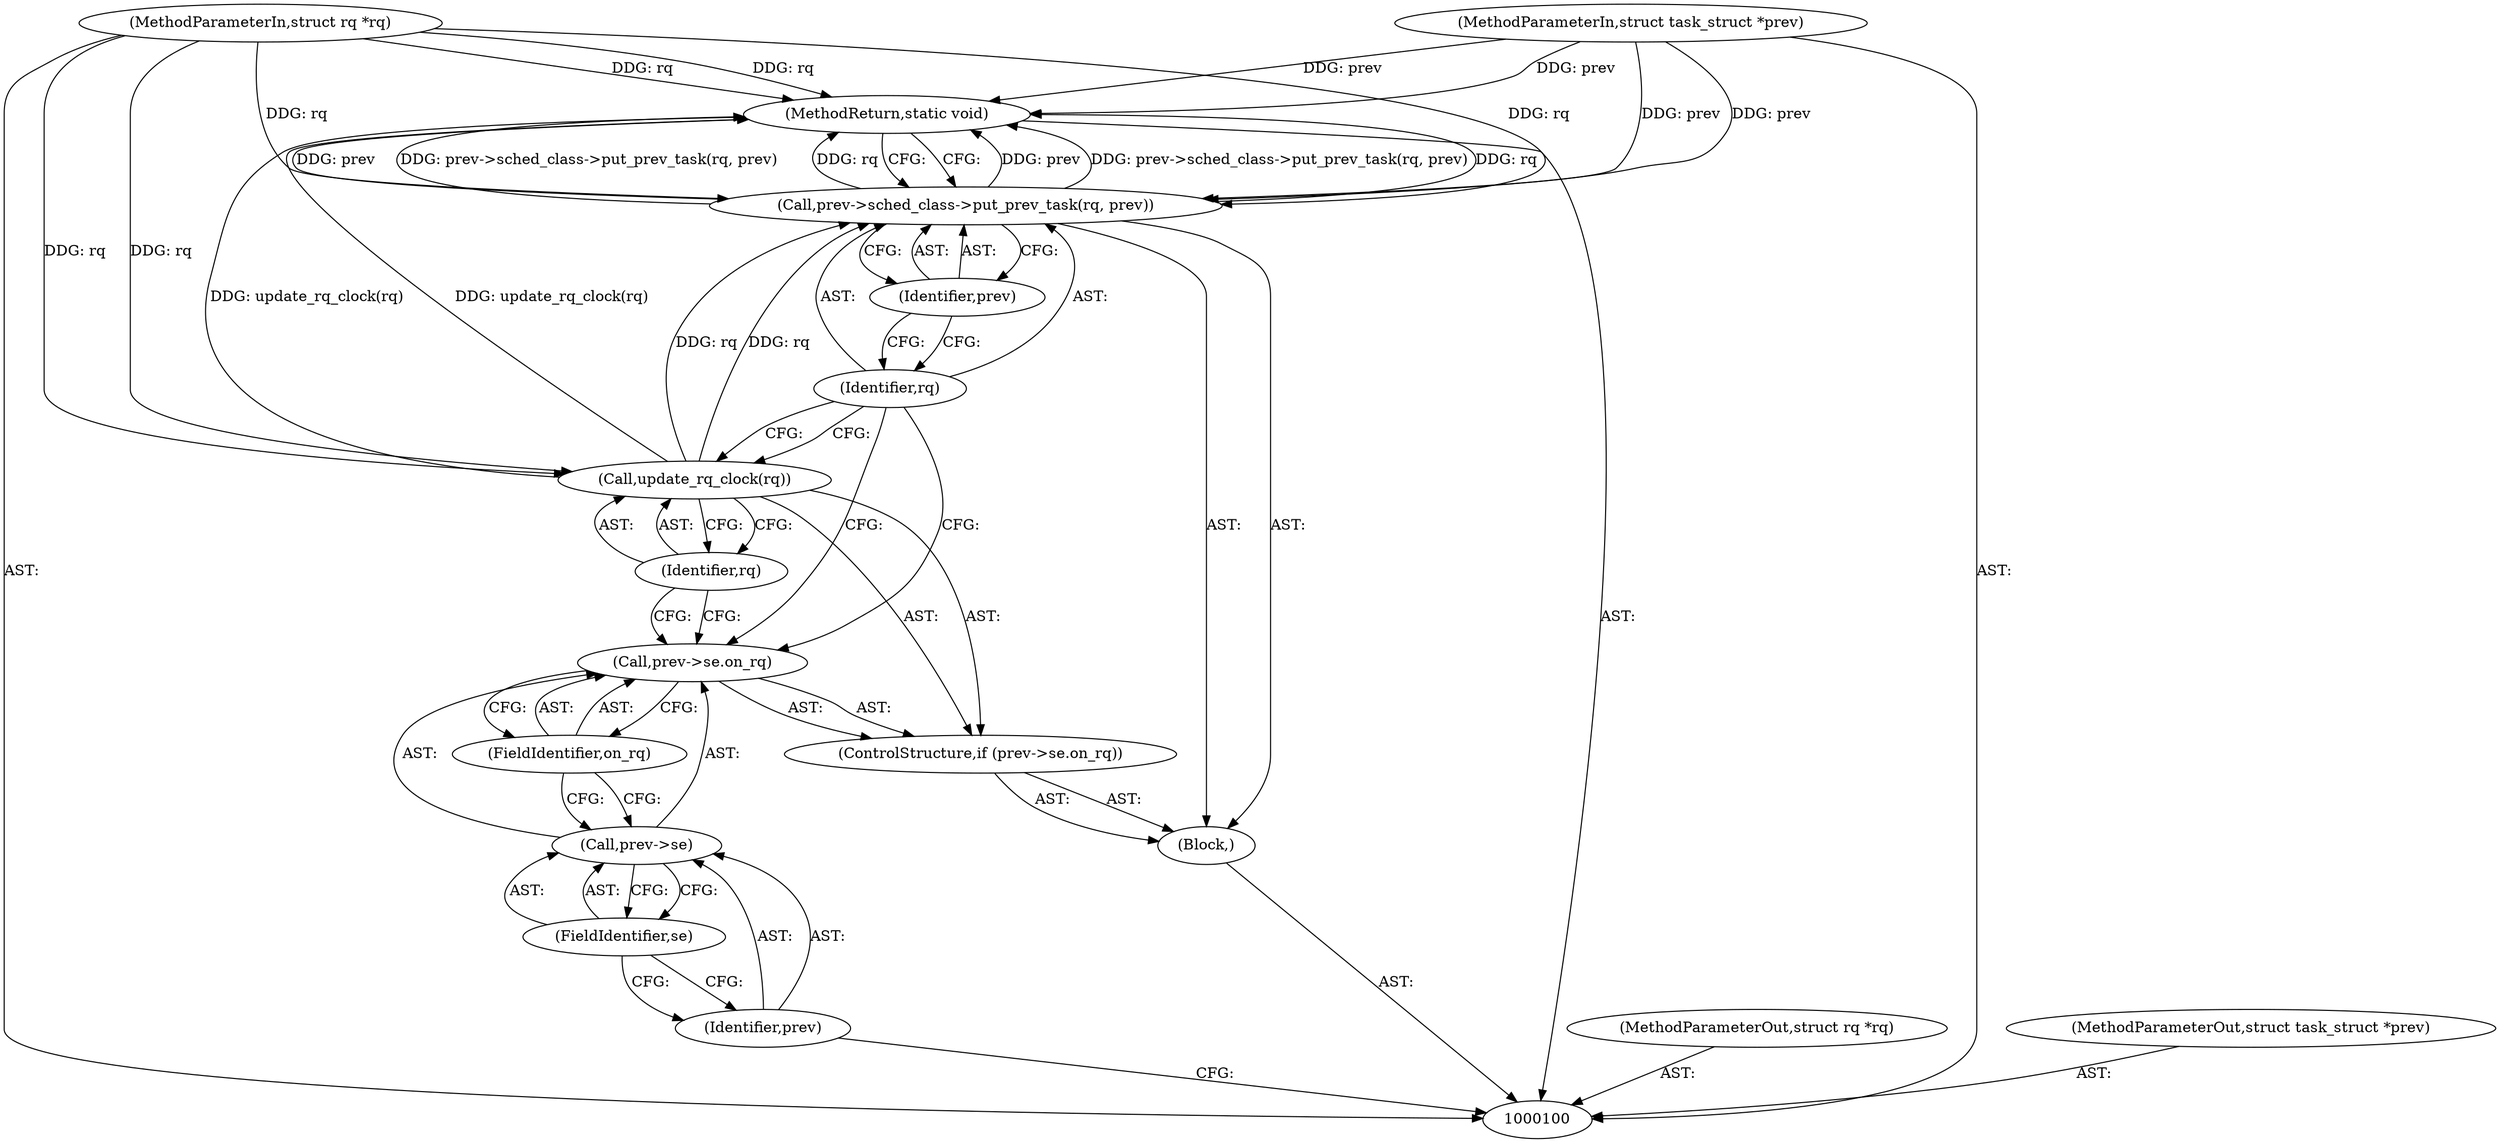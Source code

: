 digraph "0_linux_f26f9aff6aaf67e9a430d16c266f91b13a5bff64_1" {
"1000115" [label="(MethodReturn,static void)"];
"1000101" [label="(MethodParameterIn,struct rq *rq)"];
"1000140" [label="(MethodParameterOut,struct rq *rq)"];
"1000102" [label="(MethodParameterIn,struct task_struct *prev)"];
"1000141" [label="(MethodParameterOut,struct task_struct *prev)"];
"1000103" [label="(Block,)"];
"1000108" [label="(FieldIdentifier,se)"];
"1000109" [label="(FieldIdentifier,on_rq)"];
"1000104" [label="(ControlStructure,if (prev->se.on_rq))"];
"1000105" [label="(Call,prev->se.on_rq)"];
"1000106" [label="(Call,prev->se)"];
"1000107" [label="(Identifier,prev)"];
"1000111" [label="(Identifier,rq)"];
"1000110" [label="(Call,update_rq_clock(rq))"];
"1000112" [label="(Call,prev->sched_class->put_prev_task(rq, prev))"];
"1000113" [label="(Identifier,rq)"];
"1000114" [label="(Identifier,prev)"];
"1000115" -> "1000100"  [label="AST: "];
"1000115" -> "1000112"  [label="CFG: "];
"1000112" -> "1000115"  [label="DDG: prev"];
"1000112" -> "1000115"  [label="DDG: prev->sched_class->put_prev_task(rq, prev)"];
"1000112" -> "1000115"  [label="DDG: rq"];
"1000102" -> "1000115"  [label="DDG: prev"];
"1000101" -> "1000115"  [label="DDG: rq"];
"1000110" -> "1000115"  [label="DDG: update_rq_clock(rq)"];
"1000101" -> "1000100"  [label="AST: "];
"1000101" -> "1000115"  [label="DDG: rq"];
"1000101" -> "1000110"  [label="DDG: rq"];
"1000101" -> "1000112"  [label="DDG: rq"];
"1000140" -> "1000100"  [label="AST: "];
"1000102" -> "1000100"  [label="AST: "];
"1000102" -> "1000115"  [label="DDG: prev"];
"1000102" -> "1000112"  [label="DDG: prev"];
"1000141" -> "1000100"  [label="AST: "];
"1000103" -> "1000100"  [label="AST: "];
"1000104" -> "1000103"  [label="AST: "];
"1000112" -> "1000103"  [label="AST: "];
"1000108" -> "1000106"  [label="AST: "];
"1000108" -> "1000107"  [label="CFG: "];
"1000106" -> "1000108"  [label="CFG: "];
"1000109" -> "1000105"  [label="AST: "];
"1000109" -> "1000106"  [label="CFG: "];
"1000105" -> "1000109"  [label="CFG: "];
"1000104" -> "1000103"  [label="AST: "];
"1000105" -> "1000104"  [label="AST: "];
"1000110" -> "1000104"  [label="AST: "];
"1000105" -> "1000104"  [label="AST: "];
"1000105" -> "1000109"  [label="CFG: "];
"1000106" -> "1000105"  [label="AST: "];
"1000109" -> "1000105"  [label="AST: "];
"1000111" -> "1000105"  [label="CFG: "];
"1000113" -> "1000105"  [label="CFG: "];
"1000106" -> "1000105"  [label="AST: "];
"1000106" -> "1000108"  [label="CFG: "];
"1000107" -> "1000106"  [label="AST: "];
"1000108" -> "1000106"  [label="AST: "];
"1000109" -> "1000106"  [label="CFG: "];
"1000107" -> "1000106"  [label="AST: "];
"1000107" -> "1000100"  [label="CFG: "];
"1000108" -> "1000107"  [label="CFG: "];
"1000111" -> "1000110"  [label="AST: "];
"1000111" -> "1000105"  [label="CFG: "];
"1000110" -> "1000111"  [label="CFG: "];
"1000110" -> "1000104"  [label="AST: "];
"1000110" -> "1000111"  [label="CFG: "];
"1000111" -> "1000110"  [label="AST: "];
"1000113" -> "1000110"  [label="CFG: "];
"1000110" -> "1000115"  [label="DDG: update_rq_clock(rq)"];
"1000101" -> "1000110"  [label="DDG: rq"];
"1000110" -> "1000112"  [label="DDG: rq"];
"1000112" -> "1000103"  [label="AST: "];
"1000112" -> "1000114"  [label="CFG: "];
"1000113" -> "1000112"  [label="AST: "];
"1000114" -> "1000112"  [label="AST: "];
"1000115" -> "1000112"  [label="CFG: "];
"1000112" -> "1000115"  [label="DDG: prev"];
"1000112" -> "1000115"  [label="DDG: prev->sched_class->put_prev_task(rq, prev)"];
"1000112" -> "1000115"  [label="DDG: rq"];
"1000110" -> "1000112"  [label="DDG: rq"];
"1000101" -> "1000112"  [label="DDG: rq"];
"1000102" -> "1000112"  [label="DDG: prev"];
"1000113" -> "1000112"  [label="AST: "];
"1000113" -> "1000110"  [label="CFG: "];
"1000113" -> "1000105"  [label="CFG: "];
"1000114" -> "1000113"  [label="CFG: "];
"1000114" -> "1000112"  [label="AST: "];
"1000114" -> "1000113"  [label="CFG: "];
"1000112" -> "1000114"  [label="CFG: "];
}
